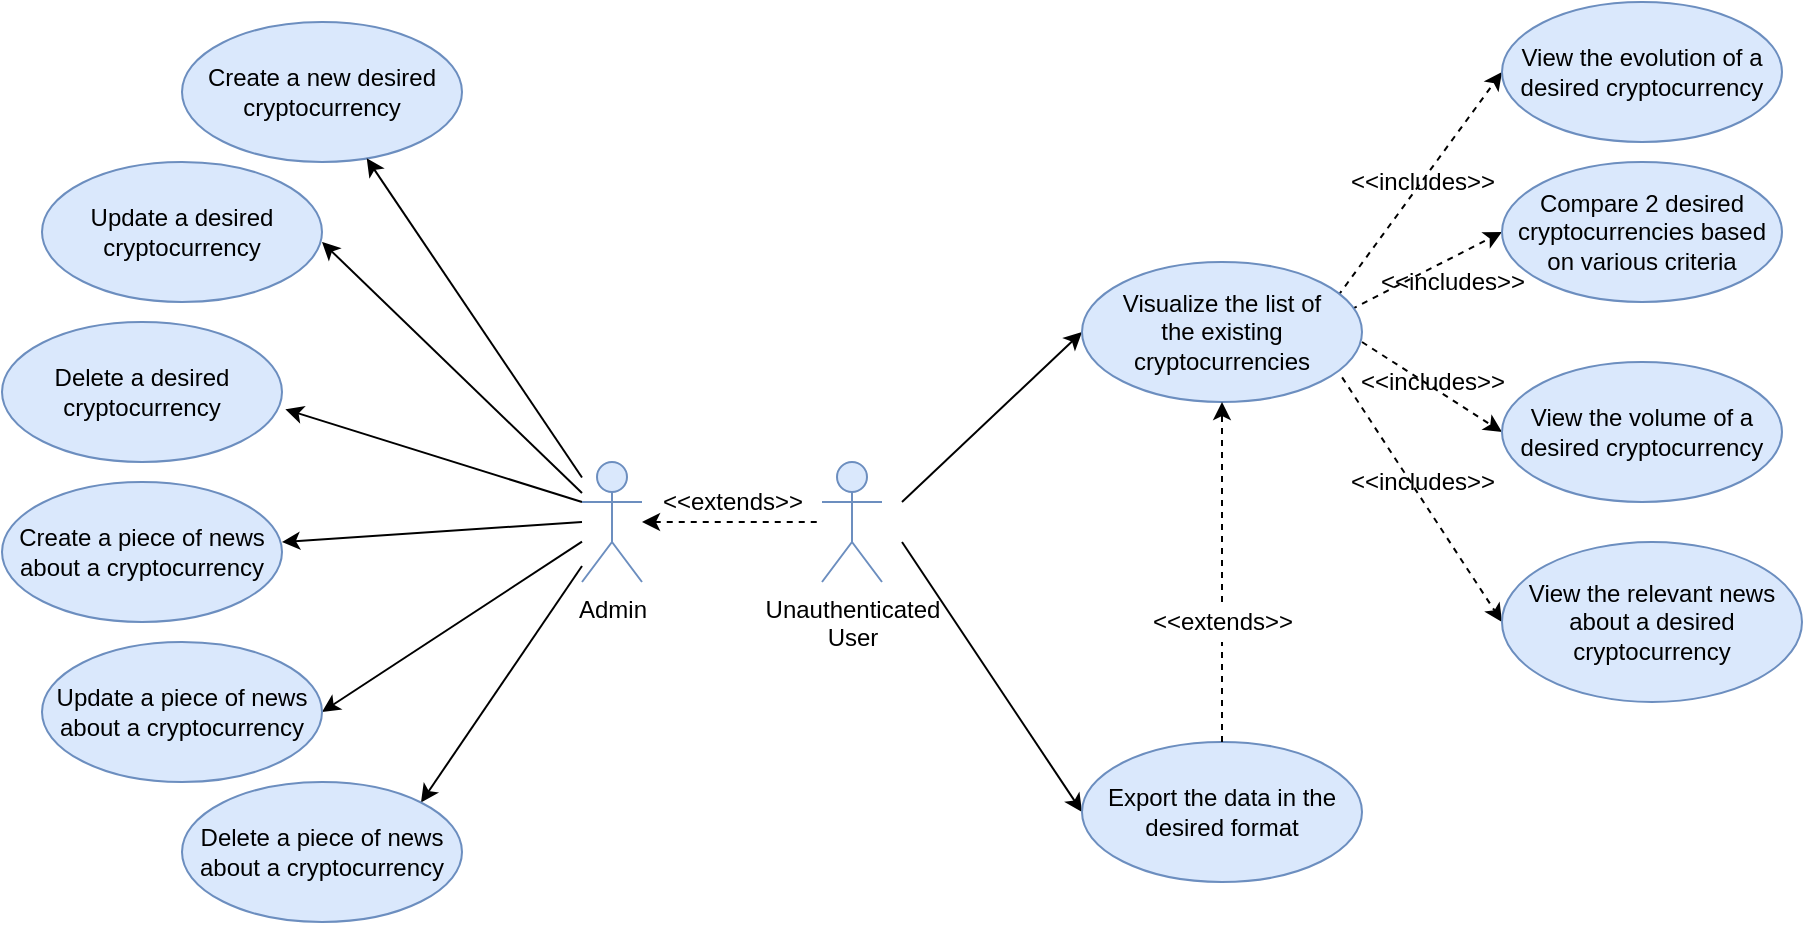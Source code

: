 <mxfile version="20.5.3" type="device"><diagram id="_PsoX4X-uKr-f8gWmkbH" name="Page-1"><mxGraphModel dx="1730" dy="476" grid="1" gridSize="10" guides="1" tooltips="1" connect="1" arrows="1" fold="1" page="1" pageScale="1" pageWidth="850" pageHeight="1100" math="0" shadow="0"><root><mxCell id="0"/><mxCell id="1" parent="0"/><mxCell id="shMz_mll0l5beEgI8H49-1" style="rounded=0;orthogonalLoop=1;jettySize=auto;html=1;entryX=0;entryY=0.5;entryDx=0;entryDy=0;" parent="1" target="shMz_mll0l5beEgI8H49-8" edge="1"><mxGeometry relative="1" as="geometry"><mxPoint x="160" y="260" as="sourcePoint"/></mxGeometry></mxCell><mxCell id="shMz_mll0l5beEgI8H49-2" style="edgeStyle=none;rounded=0;orthogonalLoop=1;jettySize=auto;html=1;entryX=0;entryY=0.5;entryDx=0;entryDy=0;" parent="1" target="shMz_mll0l5beEgI8H49-10" edge="1"><mxGeometry relative="1" as="geometry"><mxPoint x="160" y="280" as="sourcePoint"/></mxGeometry></mxCell><mxCell id="shMz_mll0l5beEgI8H49-3" value="Unauthenticated&lt;br&gt;User" style="shape=umlActor;verticalLabelPosition=bottom;verticalAlign=top;html=1;fillColor=#dae8fc;strokeColor=#6c8ebf;" parent="1" vertex="1"><mxGeometry x="120" y="240" width="30" height="60" as="geometry"/></mxCell><mxCell id="shMz_mll0l5beEgI8H49-4" style="edgeStyle=none;rounded=0;orthogonalLoop=1;jettySize=auto;html=1;exitX=0.914;exitY=0.243;exitDx=0;exitDy=0;entryX=0;entryY=0.5;entryDx=0;entryDy=0;dashed=1;exitPerimeter=0;" parent="1" source="shMz_mll0l5beEgI8H49-8" target="shMz_mll0l5beEgI8H49-13" edge="1"><mxGeometry relative="1" as="geometry"/></mxCell><mxCell id="shMz_mll0l5beEgI8H49-5" style="edgeStyle=none;rounded=0;orthogonalLoop=1;jettySize=auto;html=1;entryX=0;entryY=0.5;entryDx=0;entryDy=0;dashed=1;exitX=0.962;exitY=0.338;exitDx=0;exitDy=0;exitPerimeter=0;" parent="1" source="shMz_mll0l5beEgI8H49-8" target="shMz_mll0l5beEgI8H49-12" edge="1"><mxGeometry relative="1" as="geometry"/></mxCell><mxCell id="shMz_mll0l5beEgI8H49-6" style="edgeStyle=none;rounded=0;orthogonalLoop=1;jettySize=auto;html=1;entryX=0;entryY=0.5;entryDx=0;entryDy=0;dashed=1;" parent="1" target="shMz_mll0l5beEgI8H49-11" edge="1"><mxGeometry relative="1" as="geometry"><mxPoint x="390" y="180" as="sourcePoint"/></mxGeometry></mxCell><mxCell id="shMz_mll0l5beEgI8H49-7" style="edgeStyle=none;rounded=0;orthogonalLoop=1;jettySize=auto;html=1;entryX=0;entryY=0.5;entryDx=0;entryDy=0;dashed=1;exitX=0.929;exitY=0.824;exitDx=0;exitDy=0;exitPerimeter=0;" parent="1" source="shMz_mll0l5beEgI8H49-8" target="shMz_mll0l5beEgI8H49-14" edge="1"><mxGeometry relative="1" as="geometry"/></mxCell><mxCell id="shMz_mll0l5beEgI8H49-8" value="Visualize the list of the&amp;nbsp;existing cryptocurrencies" style="ellipse;whiteSpace=wrap;html=1;fillColor=#dae8fc;strokeColor=#6c8ebf;" parent="1" vertex="1"><mxGeometry x="250" y="140" width="140" height="70" as="geometry"/></mxCell><mxCell id="shMz_mll0l5beEgI8H49-9" style="edgeStyle=none;rounded=0;orthogonalLoop=1;jettySize=auto;html=1;entryX=0.5;entryY=1;entryDx=0;entryDy=0;dashed=1;startArrow=none;" parent="1" source="shMz_mll0l5beEgI8H49-19" target="shMz_mll0l5beEgI8H49-8" edge="1"><mxGeometry relative="1" as="geometry"/></mxCell><mxCell id="shMz_mll0l5beEgI8H49-10" value="Export the data in the desired format" style="ellipse;whiteSpace=wrap;html=1;fillColor=#dae8fc;strokeColor=#6c8ebf;" parent="1" vertex="1"><mxGeometry x="250" y="380" width="140" height="70" as="geometry"/></mxCell><mxCell id="shMz_mll0l5beEgI8H49-11" value="View the volume of a desired cryptocurrency" style="ellipse;whiteSpace=wrap;html=1;fillColor=#dae8fc;strokeColor=#6c8ebf;" parent="1" vertex="1"><mxGeometry x="460" y="190" width="140" height="70" as="geometry"/></mxCell><mxCell id="shMz_mll0l5beEgI8H49-12" value="Compare 2 desired cryptocurrencies based on various criteria" style="ellipse;whiteSpace=wrap;html=1;fillColor=#dae8fc;strokeColor=#6c8ebf;" parent="1" vertex="1"><mxGeometry x="460" y="90" width="140" height="70" as="geometry"/></mxCell><mxCell id="shMz_mll0l5beEgI8H49-13" value="View the evolution of a desired cryptocurrency" style="ellipse;whiteSpace=wrap;html=1;fillColor=#dae8fc;strokeColor=#6c8ebf;" parent="1" vertex="1"><mxGeometry x="460" y="10" width="140" height="70" as="geometry"/></mxCell><mxCell id="shMz_mll0l5beEgI8H49-14" value="View the relevant news about a desired cryptocurrency" style="ellipse;whiteSpace=wrap;html=1;fillColor=#dae8fc;strokeColor=#6c8ebf;" parent="1" vertex="1"><mxGeometry x="460" y="280" width="150" height="80" as="geometry"/></mxCell><mxCell id="shMz_mll0l5beEgI8H49-15" value="&amp;lt;&amp;lt;includes&amp;gt;&amp;gt;" style="text;html=1;align=center;verticalAlign=middle;resizable=0;points=[];autosize=1;strokeColor=none;fillColor=none;" parent="1" vertex="1"><mxGeometry x="375" y="90" width="90" height="20" as="geometry"/></mxCell><mxCell id="shMz_mll0l5beEgI8H49-16" value="&amp;lt;&amp;lt;includes&amp;gt;&amp;gt;" style="text;html=1;align=center;verticalAlign=middle;resizable=0;points=[];autosize=1;strokeColor=none;fillColor=none;" parent="1" vertex="1"><mxGeometry x="390" y="140" width="90" height="20" as="geometry"/></mxCell><mxCell id="shMz_mll0l5beEgI8H49-17" value="&amp;lt;&amp;lt;includes&amp;gt;&amp;gt;" style="text;html=1;align=center;verticalAlign=middle;resizable=0;points=[];autosize=1;strokeColor=none;fillColor=none;" parent="1" vertex="1"><mxGeometry x="380" y="190" width="90" height="20" as="geometry"/></mxCell><mxCell id="shMz_mll0l5beEgI8H49-18" value="&amp;lt;&amp;lt;includes&amp;gt;&amp;gt;" style="text;html=1;align=center;verticalAlign=middle;resizable=0;points=[];autosize=1;strokeColor=none;fillColor=none;" parent="1" vertex="1"><mxGeometry x="375" y="240" width="90" height="20" as="geometry"/></mxCell><mxCell id="shMz_mll0l5beEgI8H49-19" value="&amp;lt;&amp;lt;extends&amp;gt;&amp;gt;" style="text;html=1;align=center;verticalAlign=middle;resizable=0;points=[];autosize=1;strokeColor=none;fillColor=none;" parent="1" vertex="1"><mxGeometry x="275" y="310" width="90" height="20" as="geometry"/></mxCell><mxCell id="shMz_mll0l5beEgI8H49-20" value="" style="edgeStyle=none;rounded=0;orthogonalLoop=1;jettySize=auto;html=1;entryX=0.5;entryY=1;entryDx=0;entryDy=0;dashed=1;endArrow=none;" parent="1" source="shMz_mll0l5beEgI8H49-10" target="shMz_mll0l5beEgI8H49-19" edge="1"><mxGeometry relative="1" as="geometry"><mxPoint x="320" y="360" as="sourcePoint"/><mxPoint x="320" y="210" as="targetPoint"/></mxGeometry></mxCell><mxCell id="30vcyoH5ct2GSJYIeXxR-5" value="Delete a desired cryptocurrency" style="ellipse;whiteSpace=wrap;html=1;fillColor=#dae8fc;strokeColor=#6c8ebf;" parent="1" vertex="1"><mxGeometry x="-290" y="170" width="140" height="70" as="geometry"/></mxCell><mxCell id="30vcyoH5ct2GSJYIeXxR-6" value="Update a desired cryptocurrency" style="ellipse;whiteSpace=wrap;html=1;fillColor=#dae8fc;strokeColor=#6c8ebf;" parent="1" vertex="1"><mxGeometry x="-270" y="90" width="140" height="70" as="geometry"/></mxCell><mxCell id="30vcyoH5ct2GSJYIeXxR-7" value="Create a new desired cryptocurrency" style="ellipse;whiteSpace=wrap;html=1;fillColor=#dae8fc;strokeColor=#6c8ebf;" parent="1" vertex="1"><mxGeometry x="-200" y="20" width="140" height="70" as="geometry"/></mxCell><mxCell id="30vcyoH5ct2GSJYIeXxR-18" style="edgeStyle=none;rounded=0;orthogonalLoop=1;jettySize=auto;html=1;dashed=1;startArrow=classic;startFill=1;endArrow=none;endFill=0;" parent="1" source="30vcyoH5ct2GSJYIeXxR-17" target="shMz_mll0l5beEgI8H49-3" edge="1"><mxGeometry relative="1" as="geometry"/></mxCell><mxCell id="30vcyoH5ct2GSJYIeXxR-20" style="edgeStyle=none;rounded=0;orthogonalLoop=1;jettySize=auto;html=1;" parent="1" target="30vcyoH5ct2GSJYIeXxR-7" edge="1" source="30vcyoH5ct2GSJYIeXxR-17"><mxGeometry relative="1" as="geometry"><mxPoint y="230" as="sourcePoint"/></mxGeometry></mxCell><mxCell id="30vcyoH5ct2GSJYIeXxR-22" style="edgeStyle=none;rounded=0;orthogonalLoop=1;jettySize=auto;html=1;" parent="1" source="30vcyoH5ct2GSJYIeXxR-17" edge="1"><mxGeometry relative="1" as="geometry"><mxPoint x="-130" y="130" as="targetPoint"/></mxGeometry></mxCell><mxCell id="30vcyoH5ct2GSJYIeXxR-24" style="edgeStyle=none;rounded=0;orthogonalLoop=1;jettySize=auto;html=1;entryX=1.012;entryY=0.624;entryDx=0;entryDy=0;entryPerimeter=0;" parent="1" target="30vcyoH5ct2GSJYIeXxR-5" edge="1"><mxGeometry relative="1" as="geometry"><mxPoint y="260" as="sourcePoint"/></mxGeometry></mxCell><mxCell id="Xu4l-4V9QEpEzcW3Y-Yy-4" style="rounded=0;orthogonalLoop=1;jettySize=auto;html=1;entryX=1;entryY=0.429;entryDx=0;entryDy=0;entryPerimeter=0;" edge="1" parent="1" target="Xu4l-4V9QEpEzcW3Y-Yy-3"><mxGeometry relative="1" as="geometry"><mxPoint y="270" as="sourcePoint"/></mxGeometry></mxCell><mxCell id="Xu4l-4V9QEpEzcW3Y-Yy-5" style="edgeStyle=none;rounded=0;orthogonalLoop=1;jettySize=auto;html=1;entryX=1;entryY=0.5;entryDx=0;entryDy=0;" edge="1" parent="1" source="30vcyoH5ct2GSJYIeXxR-17" target="Xu4l-4V9QEpEzcW3Y-Yy-2"><mxGeometry relative="1" as="geometry"/></mxCell><mxCell id="Xu4l-4V9QEpEzcW3Y-Yy-6" style="edgeStyle=none;rounded=0;orthogonalLoop=1;jettySize=auto;html=1;entryX=1;entryY=0;entryDx=0;entryDy=0;" edge="1" parent="1" source="30vcyoH5ct2GSJYIeXxR-17" target="Xu4l-4V9QEpEzcW3Y-Yy-1"><mxGeometry relative="1" as="geometry"/></mxCell><mxCell id="30vcyoH5ct2GSJYIeXxR-17" value="Admin" style="shape=umlActor;verticalLabelPosition=bottom;verticalAlign=top;html=1;fillColor=#dae8fc;strokeColor=#6c8ebf;" parent="1" vertex="1"><mxGeometry y="240" width="30" height="60" as="geometry"/></mxCell><mxCell id="30vcyoH5ct2GSJYIeXxR-19" value="&amp;lt;&amp;lt;extends&amp;gt;&amp;gt;" style="text;html=1;align=center;verticalAlign=middle;resizable=0;points=[];autosize=1;strokeColor=none;fillColor=none;" parent="1" vertex="1"><mxGeometry x="30" y="250" width="90" height="20" as="geometry"/></mxCell><mxCell id="Xu4l-4V9QEpEzcW3Y-Yy-1" value="Delete a piece of news about a cryptocurrency" style="ellipse;whiteSpace=wrap;html=1;fillColor=#dae8fc;strokeColor=#6c8ebf;" vertex="1" parent="1"><mxGeometry x="-200" y="400" width="140" height="70" as="geometry"/></mxCell><mxCell id="Xu4l-4V9QEpEzcW3Y-Yy-2" value="Update a piece of news about a cryptocurrency" style="ellipse;whiteSpace=wrap;html=1;fillColor=#dae8fc;strokeColor=#6c8ebf;" vertex="1" parent="1"><mxGeometry x="-270" y="330" width="140" height="70" as="geometry"/></mxCell><mxCell id="Xu4l-4V9QEpEzcW3Y-Yy-3" value="Create&amp;nbsp;a piece of news about a cryptocurrency" style="ellipse;whiteSpace=wrap;html=1;fillColor=#dae8fc;strokeColor=#6c8ebf;" vertex="1" parent="1"><mxGeometry x="-290" y="250" width="140" height="70" as="geometry"/></mxCell></root></mxGraphModel></diagram></mxfile>